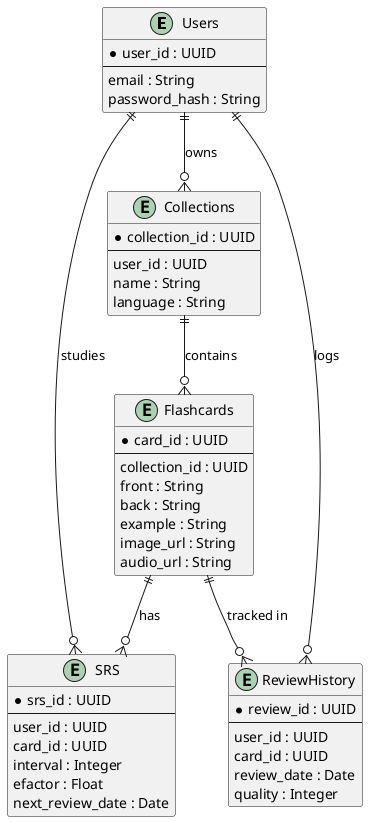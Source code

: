 @startuml
entity "Users" {
    * user_id : UUID
    --
    email : String
    password_hash : String
}

entity "Collections" {
    * collection_id : UUID
    --
    user_id : UUID
    name : String
    language : String
}

entity "Flashcards" {
    * card_id : UUID
    --
    collection_id : UUID
    front : String
    back : String
    example : String
    image_url : String
    audio_url : String
}

entity "SRS" {
    * srs_id : UUID
    --
    user_id : UUID
    card_id : UUID
    interval : Integer
    efactor : Float
    next_review_date : Date
}

entity "ReviewHistory" {
    * review_id : UUID
    --
    user_id : UUID
    card_id : UUID
    review_date : Date
    quality : Integer
}

Users ||--o{ Collections : "owns"
Collections ||--o{ Flashcards : "contains"
Users ||--o{ SRS : "studies"
Flashcards ||--o{ SRS : "has"
Users ||--o{ ReviewHistory : "logs"
Flashcards ||--o{ ReviewHistory : "tracked in"
@enduml
